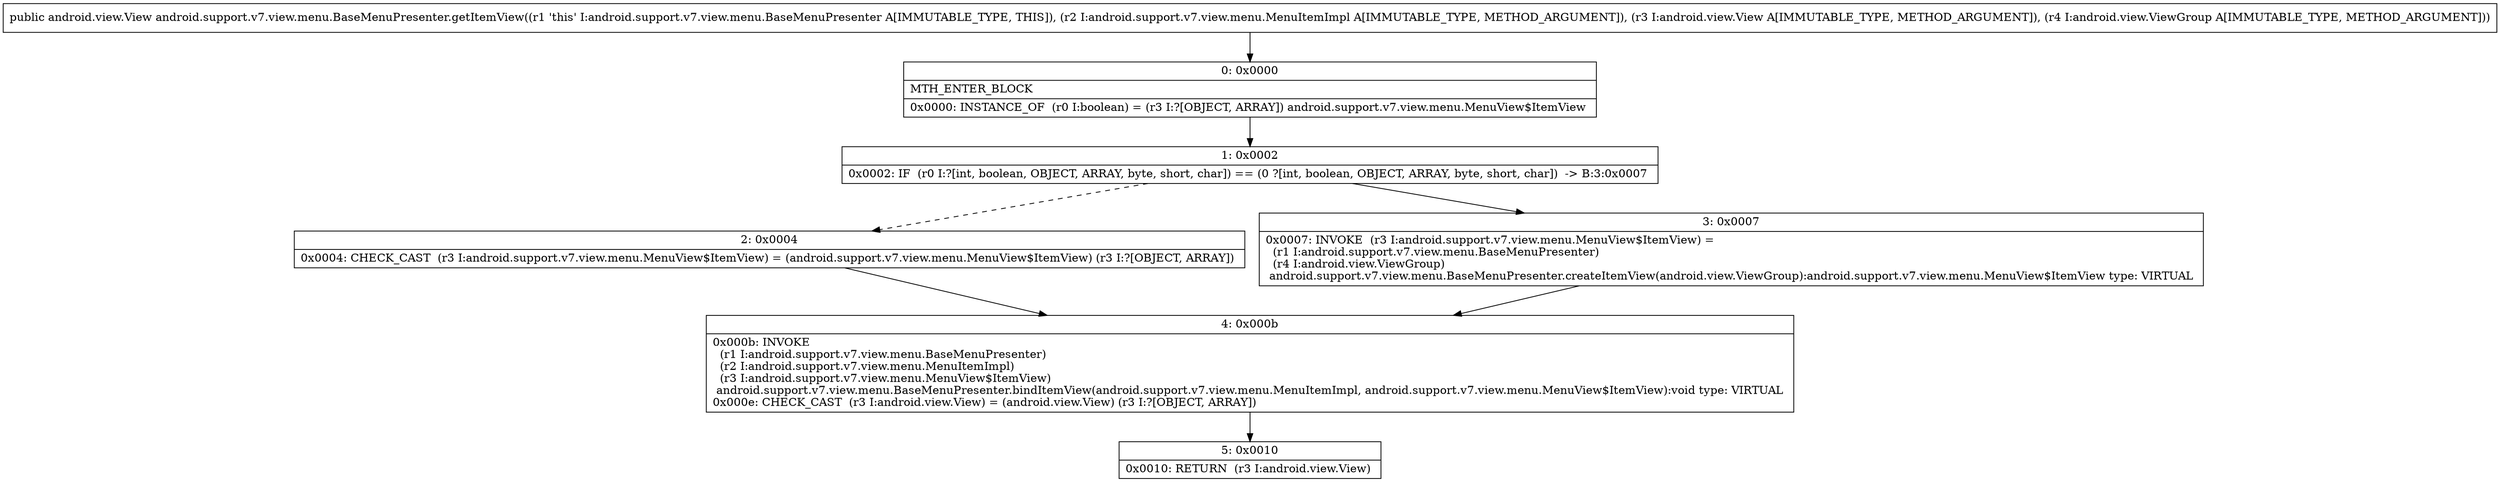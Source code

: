 digraph "CFG forandroid.support.v7.view.menu.BaseMenuPresenter.getItemView(Landroid\/support\/v7\/view\/menu\/MenuItemImpl;Landroid\/view\/View;Landroid\/view\/ViewGroup;)Landroid\/view\/View;" {
Node_0 [shape=record,label="{0\:\ 0x0000|MTH_ENTER_BLOCK\l|0x0000: INSTANCE_OF  (r0 I:boolean) = (r3 I:?[OBJECT, ARRAY]) android.support.v7.view.menu.MenuView$ItemView \l}"];
Node_1 [shape=record,label="{1\:\ 0x0002|0x0002: IF  (r0 I:?[int, boolean, OBJECT, ARRAY, byte, short, char]) == (0 ?[int, boolean, OBJECT, ARRAY, byte, short, char])  \-\> B:3:0x0007 \l}"];
Node_2 [shape=record,label="{2\:\ 0x0004|0x0004: CHECK_CAST  (r3 I:android.support.v7.view.menu.MenuView$ItemView) = (android.support.v7.view.menu.MenuView$ItemView) (r3 I:?[OBJECT, ARRAY]) \l}"];
Node_3 [shape=record,label="{3\:\ 0x0007|0x0007: INVOKE  (r3 I:android.support.v7.view.menu.MenuView$ItemView) = \l  (r1 I:android.support.v7.view.menu.BaseMenuPresenter)\l  (r4 I:android.view.ViewGroup)\l android.support.v7.view.menu.BaseMenuPresenter.createItemView(android.view.ViewGroup):android.support.v7.view.menu.MenuView$ItemView type: VIRTUAL \l}"];
Node_4 [shape=record,label="{4\:\ 0x000b|0x000b: INVOKE  \l  (r1 I:android.support.v7.view.menu.BaseMenuPresenter)\l  (r2 I:android.support.v7.view.menu.MenuItemImpl)\l  (r3 I:android.support.v7.view.menu.MenuView$ItemView)\l android.support.v7.view.menu.BaseMenuPresenter.bindItemView(android.support.v7.view.menu.MenuItemImpl, android.support.v7.view.menu.MenuView$ItemView):void type: VIRTUAL \l0x000e: CHECK_CAST  (r3 I:android.view.View) = (android.view.View) (r3 I:?[OBJECT, ARRAY]) \l}"];
Node_5 [shape=record,label="{5\:\ 0x0010|0x0010: RETURN  (r3 I:android.view.View) \l}"];
MethodNode[shape=record,label="{public android.view.View android.support.v7.view.menu.BaseMenuPresenter.getItemView((r1 'this' I:android.support.v7.view.menu.BaseMenuPresenter A[IMMUTABLE_TYPE, THIS]), (r2 I:android.support.v7.view.menu.MenuItemImpl A[IMMUTABLE_TYPE, METHOD_ARGUMENT]), (r3 I:android.view.View A[IMMUTABLE_TYPE, METHOD_ARGUMENT]), (r4 I:android.view.ViewGroup A[IMMUTABLE_TYPE, METHOD_ARGUMENT])) }"];
MethodNode -> Node_0;
Node_0 -> Node_1;
Node_1 -> Node_2[style=dashed];
Node_1 -> Node_3;
Node_2 -> Node_4;
Node_3 -> Node_4;
Node_4 -> Node_5;
}

